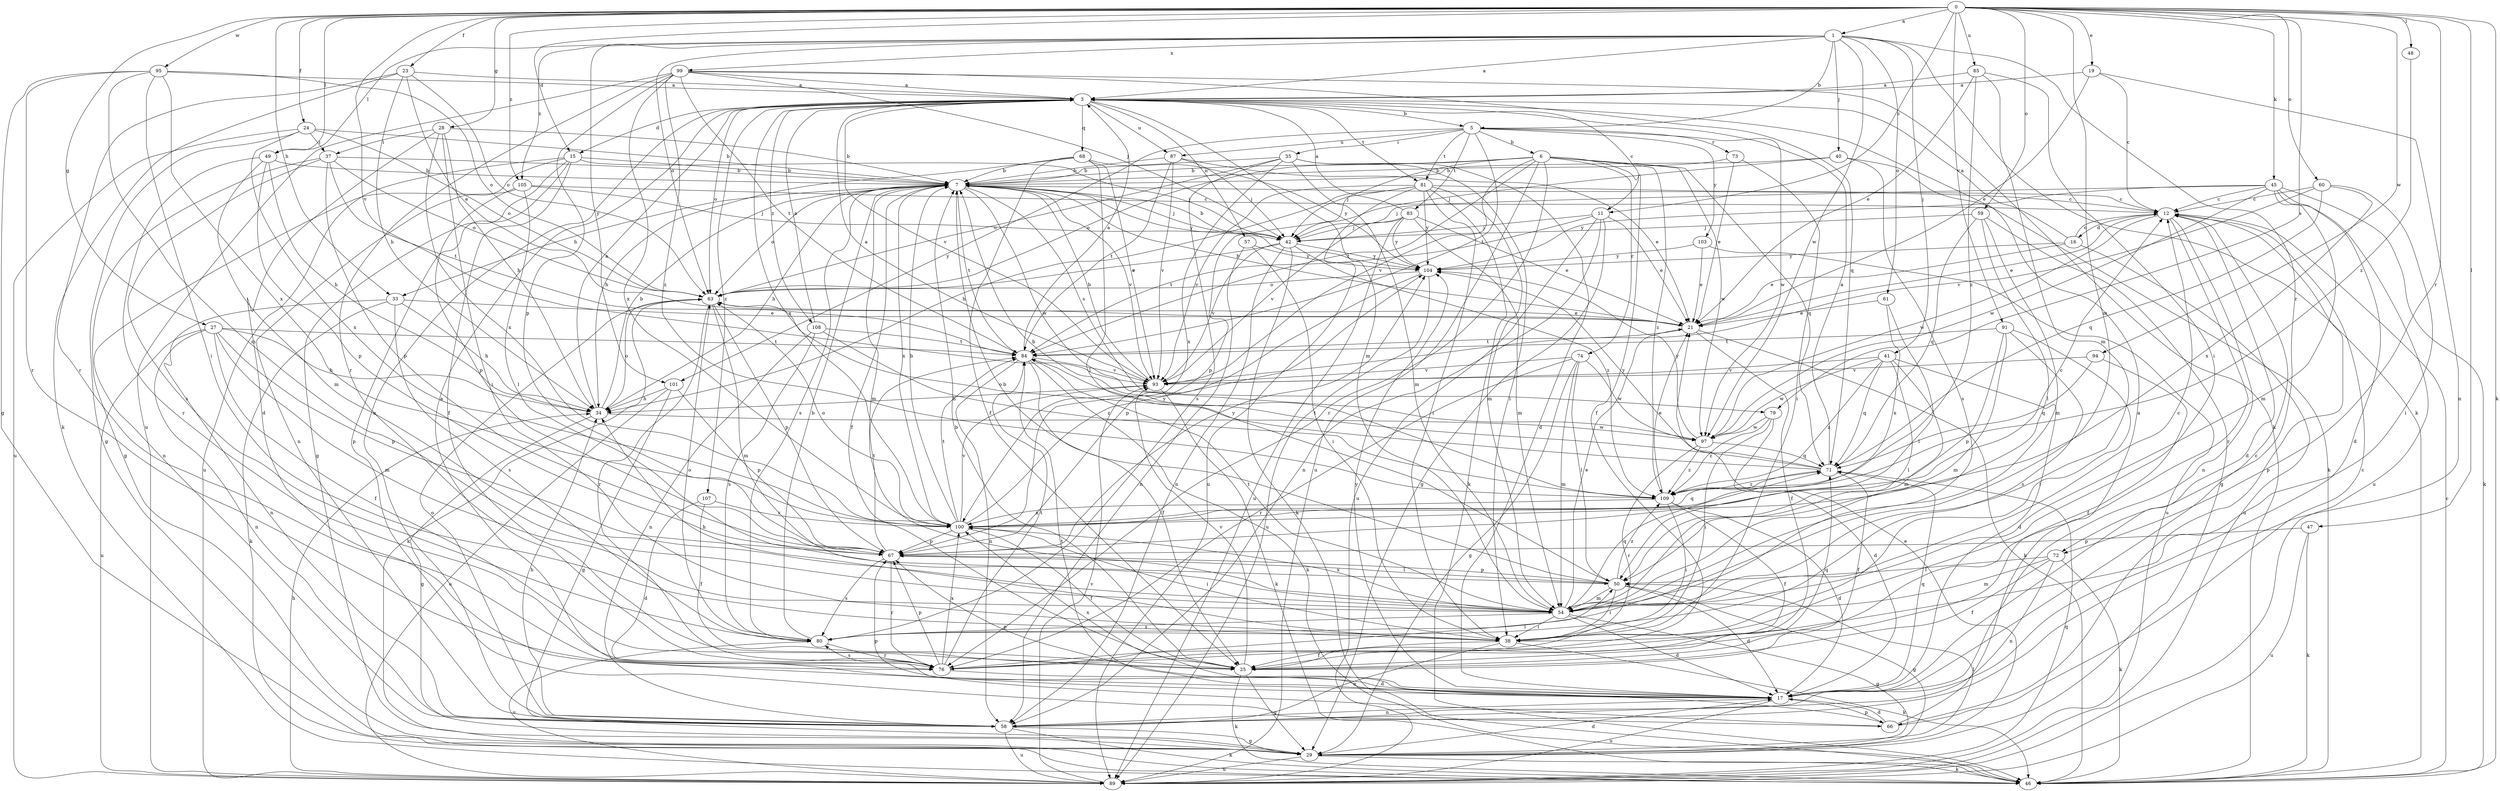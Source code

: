 strict digraph  {
0;
1;
3;
5;
6;
7;
11;
12;
15;
16;
17;
19;
21;
23;
24;
25;
27;
28;
29;
33;
34;
35;
37;
38;
40;
41;
42;
45;
46;
47;
48;
49;
50;
54;
57;
58;
59;
60;
61;
63;
66;
67;
68;
71;
72;
73;
74;
76;
79;
80;
81;
83;
84;
85;
87;
89;
91;
93;
94;
95;
97;
99;
100;
101;
103;
104;
105;
107;
108;
109;
0 -> 1  [label=a];
0 -> 11  [label=c];
0 -> 15  [label=d];
0 -> 19  [label=e];
0 -> 23  [label=f];
0 -> 24  [label=f];
0 -> 27  [label=g];
0 -> 28  [label=g];
0 -> 33  [label=h];
0 -> 45  [label=k];
0 -> 46  [label=k];
0 -> 47  [label=l];
0 -> 48  [label=l];
0 -> 49  [label=l];
0 -> 54  [label=m];
0 -> 59  [label=o];
0 -> 60  [label=o];
0 -> 72  [label=r];
0 -> 79  [label=s];
0 -> 85  [label=u];
0 -> 91  [label=v];
0 -> 93  [label=v];
0 -> 94  [label=w];
0 -> 95  [label=w];
0 -> 105  [label=z];
1 -> 3  [label=a];
1 -> 5  [label=b];
1 -> 40  [label=j];
1 -> 41  [label=j];
1 -> 46  [label=k];
1 -> 49  [label=l];
1 -> 61  [label=o];
1 -> 63  [label=o];
1 -> 72  [label=r];
1 -> 97  [label=w];
1 -> 99  [label=x];
1 -> 101  [label=y];
1 -> 105  [label=z];
3 -> 5  [label=b];
3 -> 11  [label=c];
3 -> 15  [label=d];
3 -> 54  [label=m];
3 -> 57  [label=n];
3 -> 58  [label=n];
3 -> 63  [label=o];
3 -> 68  [label=q];
3 -> 81  [label=t];
3 -> 87  [label=u];
3 -> 93  [label=v];
3 -> 100  [label=x];
3 -> 107  [label=z];
3 -> 108  [label=z];
5 -> 6  [label=b];
5 -> 35  [label=i];
5 -> 73  [label=r];
5 -> 81  [label=t];
5 -> 83  [label=t];
5 -> 84  [label=t];
5 -> 87  [label=u];
5 -> 97  [label=w];
5 -> 101  [label=y];
5 -> 103  [label=y];
6 -> 7  [label=b];
6 -> 25  [label=f];
6 -> 42  [label=j];
6 -> 63  [label=o];
6 -> 71  [label=q];
6 -> 74  [label=r];
6 -> 76  [label=r];
6 -> 84  [label=t];
6 -> 89  [label=u];
6 -> 93  [label=v];
6 -> 97  [label=w];
6 -> 109  [label=z];
7 -> 12  [label=c];
7 -> 25  [label=f];
7 -> 33  [label=h];
7 -> 34  [label=h];
7 -> 42  [label=j];
7 -> 54  [label=m];
7 -> 63  [label=o];
7 -> 79  [label=s];
7 -> 80  [label=s];
7 -> 84  [label=t];
7 -> 93  [label=v];
7 -> 97  [label=w];
7 -> 100  [label=x];
7 -> 104  [label=y];
11 -> 21  [label=e];
11 -> 29  [label=g];
11 -> 42  [label=j];
11 -> 58  [label=n];
11 -> 84  [label=t];
11 -> 89  [label=u];
12 -> 16  [label=d];
12 -> 17  [label=d];
12 -> 21  [label=e];
12 -> 58  [label=n];
12 -> 66  [label=p];
12 -> 76  [label=r];
12 -> 97  [label=w];
15 -> 7  [label=b];
15 -> 25  [label=f];
15 -> 29  [label=g];
15 -> 42  [label=j];
15 -> 58  [label=n];
15 -> 66  [label=p];
15 -> 89  [label=u];
16 -> 3  [label=a];
16 -> 12  [label=c];
16 -> 21  [label=e];
16 -> 89  [label=u];
16 -> 104  [label=y];
17 -> 3  [label=a];
17 -> 12  [label=c];
17 -> 58  [label=n];
17 -> 66  [label=p];
17 -> 67  [label=p];
17 -> 71  [label=q];
17 -> 89  [label=u];
17 -> 100  [label=x];
17 -> 104  [label=y];
19 -> 3  [label=a];
19 -> 12  [label=c];
19 -> 21  [label=e];
19 -> 58  [label=n];
21 -> 7  [label=b];
21 -> 25  [label=f];
21 -> 46  [label=k];
21 -> 84  [label=t];
23 -> 3  [label=a];
23 -> 21  [label=e];
23 -> 34  [label=h];
23 -> 46  [label=k];
23 -> 63  [label=o];
23 -> 76  [label=r];
24 -> 7  [label=b];
24 -> 29  [label=g];
24 -> 37  [label=i];
24 -> 63  [label=o];
24 -> 89  [label=u];
24 -> 100  [label=x];
25 -> 7  [label=b];
25 -> 29  [label=g];
25 -> 46  [label=k];
25 -> 93  [label=v];
27 -> 25  [label=f];
27 -> 34  [label=h];
27 -> 54  [label=m];
27 -> 58  [label=n];
27 -> 67  [label=p];
27 -> 84  [label=t];
27 -> 89  [label=u];
28 -> 7  [label=b];
28 -> 17  [label=d];
28 -> 34  [label=h];
28 -> 37  [label=i];
28 -> 38  [label=i];
28 -> 100  [label=x];
29 -> 17  [label=d];
29 -> 21  [label=e];
29 -> 46  [label=k];
29 -> 50  [label=l];
29 -> 89  [label=u];
33 -> 21  [label=e];
33 -> 34  [label=h];
33 -> 46  [label=k];
33 -> 58  [label=n];
33 -> 80  [label=s];
34 -> 3  [label=a];
34 -> 7  [label=b];
34 -> 29  [label=g];
34 -> 63  [label=o];
34 -> 97  [label=w];
35 -> 7  [label=b];
35 -> 17  [label=d];
35 -> 38  [label=i];
35 -> 54  [label=m];
35 -> 63  [label=o];
35 -> 80  [label=s];
35 -> 100  [label=x];
37 -> 7  [label=b];
37 -> 29  [label=g];
37 -> 63  [label=o];
37 -> 67  [label=p];
37 -> 80  [label=s];
37 -> 84  [label=t];
38 -> 25  [label=f];
38 -> 34  [label=h];
38 -> 46  [label=k];
38 -> 58  [label=n];
40 -> 7  [label=b];
40 -> 42  [label=j];
40 -> 46  [label=k];
40 -> 80  [label=s];
41 -> 17  [label=d];
41 -> 50  [label=l];
41 -> 54  [label=m];
41 -> 71  [label=q];
41 -> 93  [label=v];
41 -> 97  [label=w];
41 -> 109  [label=z];
42 -> 7  [label=b];
42 -> 46  [label=k];
42 -> 58  [label=n];
42 -> 63  [label=o];
42 -> 93  [label=v];
42 -> 104  [label=y];
42 -> 109  [label=z];
45 -> 12  [label=c];
45 -> 17  [label=d];
45 -> 42  [label=j];
45 -> 46  [label=k];
45 -> 54  [label=m];
45 -> 89  [label=u];
45 -> 97  [label=w];
45 -> 104  [label=y];
46 -> 12  [label=c];
47 -> 46  [label=k];
47 -> 67  [label=p];
47 -> 89  [label=u];
48 -> 109  [label=z];
49 -> 7  [label=b];
49 -> 34  [label=h];
49 -> 54  [label=m];
49 -> 67  [label=p];
49 -> 76  [label=r];
50 -> 7  [label=b];
50 -> 17  [label=d];
50 -> 29  [label=g];
50 -> 38  [label=i];
50 -> 54  [label=m];
50 -> 67  [label=p];
50 -> 109  [label=z];
54 -> 12  [label=c];
54 -> 17  [label=d];
54 -> 21  [label=e];
54 -> 29  [label=g];
54 -> 38  [label=i];
54 -> 71  [label=q];
54 -> 80  [label=s];
54 -> 84  [label=t];
54 -> 100  [label=x];
57 -> 38  [label=i];
57 -> 58  [label=n];
57 -> 104  [label=y];
58 -> 29  [label=g];
58 -> 34  [label=h];
58 -> 46  [label=k];
58 -> 63  [label=o];
58 -> 89  [label=u];
59 -> 29  [label=g];
59 -> 42  [label=j];
59 -> 50  [label=l];
59 -> 54  [label=m];
59 -> 71  [label=q];
60 -> 12  [label=c];
60 -> 38  [label=i];
60 -> 71  [label=q];
60 -> 93  [label=v];
60 -> 100  [label=x];
61 -> 21  [label=e];
61 -> 50  [label=l];
61 -> 100  [label=x];
63 -> 21  [label=e];
63 -> 46  [label=k];
63 -> 54  [label=m];
63 -> 67  [label=p];
63 -> 76  [label=r];
66 -> 3  [label=a];
66 -> 12  [label=c];
66 -> 17  [label=d];
66 -> 67  [label=p];
66 -> 84  [label=t];
67 -> 50  [label=l];
67 -> 76  [label=r];
67 -> 80  [label=s];
67 -> 84  [label=t];
67 -> 104  [label=y];
68 -> 7  [label=b];
68 -> 25  [label=f];
68 -> 34  [label=h];
68 -> 50  [label=l];
68 -> 93  [label=v];
68 -> 104  [label=y];
71 -> 3  [label=a];
71 -> 25  [label=f];
71 -> 63  [label=o];
71 -> 84  [label=t];
71 -> 104  [label=y];
71 -> 109  [label=z];
72 -> 25  [label=f];
72 -> 46  [label=k];
72 -> 50  [label=l];
72 -> 54  [label=m];
72 -> 58  [label=n];
73 -> 7  [label=b];
73 -> 21  [label=e];
73 -> 38  [label=i];
74 -> 29  [label=g];
74 -> 50  [label=l];
74 -> 54  [label=m];
74 -> 76  [label=r];
74 -> 93  [label=v];
74 -> 97  [label=w];
76 -> 17  [label=d];
76 -> 50  [label=l];
76 -> 67  [label=p];
76 -> 71  [label=q];
76 -> 80  [label=s];
76 -> 84  [label=t];
76 -> 100  [label=x];
79 -> 17  [label=d];
79 -> 38  [label=i];
79 -> 97  [label=w];
79 -> 109  [label=z];
80 -> 7  [label=b];
80 -> 63  [label=o];
80 -> 76  [label=r];
80 -> 89  [label=u];
81 -> 12  [label=c];
81 -> 34  [label=h];
81 -> 38  [label=i];
81 -> 46  [label=k];
81 -> 54  [label=m];
81 -> 67  [label=p];
81 -> 89  [label=u];
81 -> 93  [label=v];
81 -> 104  [label=y];
83 -> 3  [label=a];
83 -> 21  [label=e];
83 -> 42  [label=j];
83 -> 54  [label=m];
83 -> 89  [label=u];
83 -> 93  [label=v];
83 -> 104  [label=y];
84 -> 3  [label=a];
84 -> 25  [label=f];
84 -> 46  [label=k];
84 -> 58  [label=n];
84 -> 93  [label=v];
85 -> 3  [label=a];
85 -> 21  [label=e];
85 -> 38  [label=i];
85 -> 54  [label=m];
85 -> 109  [label=z];
87 -> 7  [label=b];
87 -> 21  [label=e];
87 -> 42  [label=j];
87 -> 84  [label=t];
87 -> 93  [label=v];
89 -> 34  [label=h];
89 -> 71  [label=q];
89 -> 93  [label=v];
91 -> 38  [label=i];
91 -> 54  [label=m];
91 -> 67  [label=p];
91 -> 80  [label=s];
91 -> 84  [label=t];
93 -> 3  [label=a];
93 -> 7  [label=b];
93 -> 34  [label=h];
93 -> 46  [label=k];
94 -> 25  [label=f];
94 -> 71  [label=q];
94 -> 93  [label=v];
95 -> 3  [label=a];
95 -> 29  [label=g];
95 -> 38  [label=i];
95 -> 54  [label=m];
95 -> 63  [label=o];
95 -> 76  [label=r];
95 -> 100  [label=x];
97 -> 71  [label=q];
97 -> 76  [label=r];
97 -> 104  [label=y];
97 -> 109  [label=z];
99 -> 3  [label=a];
99 -> 42  [label=j];
99 -> 46  [label=k];
99 -> 67  [label=p];
99 -> 71  [label=q];
99 -> 76  [label=r];
99 -> 84  [label=t];
99 -> 89  [label=u];
99 -> 100  [label=x];
99 -> 109  [label=z];
100 -> 7  [label=b];
100 -> 12  [label=c];
100 -> 25  [label=f];
100 -> 38  [label=i];
100 -> 63  [label=o];
100 -> 67  [label=p];
100 -> 71  [label=q];
100 -> 84  [label=t];
100 -> 93  [label=v];
100 -> 104  [label=y];
101 -> 29  [label=g];
101 -> 34  [label=h];
101 -> 67  [label=p];
101 -> 89  [label=u];
103 -> 21  [label=e];
103 -> 89  [label=u];
103 -> 104  [label=y];
104 -> 63  [label=o];
104 -> 67  [label=p];
104 -> 89  [label=u];
105 -> 12  [label=c];
105 -> 42  [label=j];
105 -> 50  [label=l];
105 -> 58  [label=n];
105 -> 67  [label=p];
107 -> 17  [label=d];
107 -> 25  [label=f];
107 -> 100  [label=x];
108 -> 3  [label=a];
108 -> 58  [label=n];
108 -> 80  [label=s];
108 -> 84  [label=t];
108 -> 109  [label=z];
109 -> 7  [label=b];
109 -> 17  [label=d];
109 -> 21  [label=e];
109 -> 25  [label=f];
109 -> 38  [label=i];
109 -> 100  [label=x];
}
